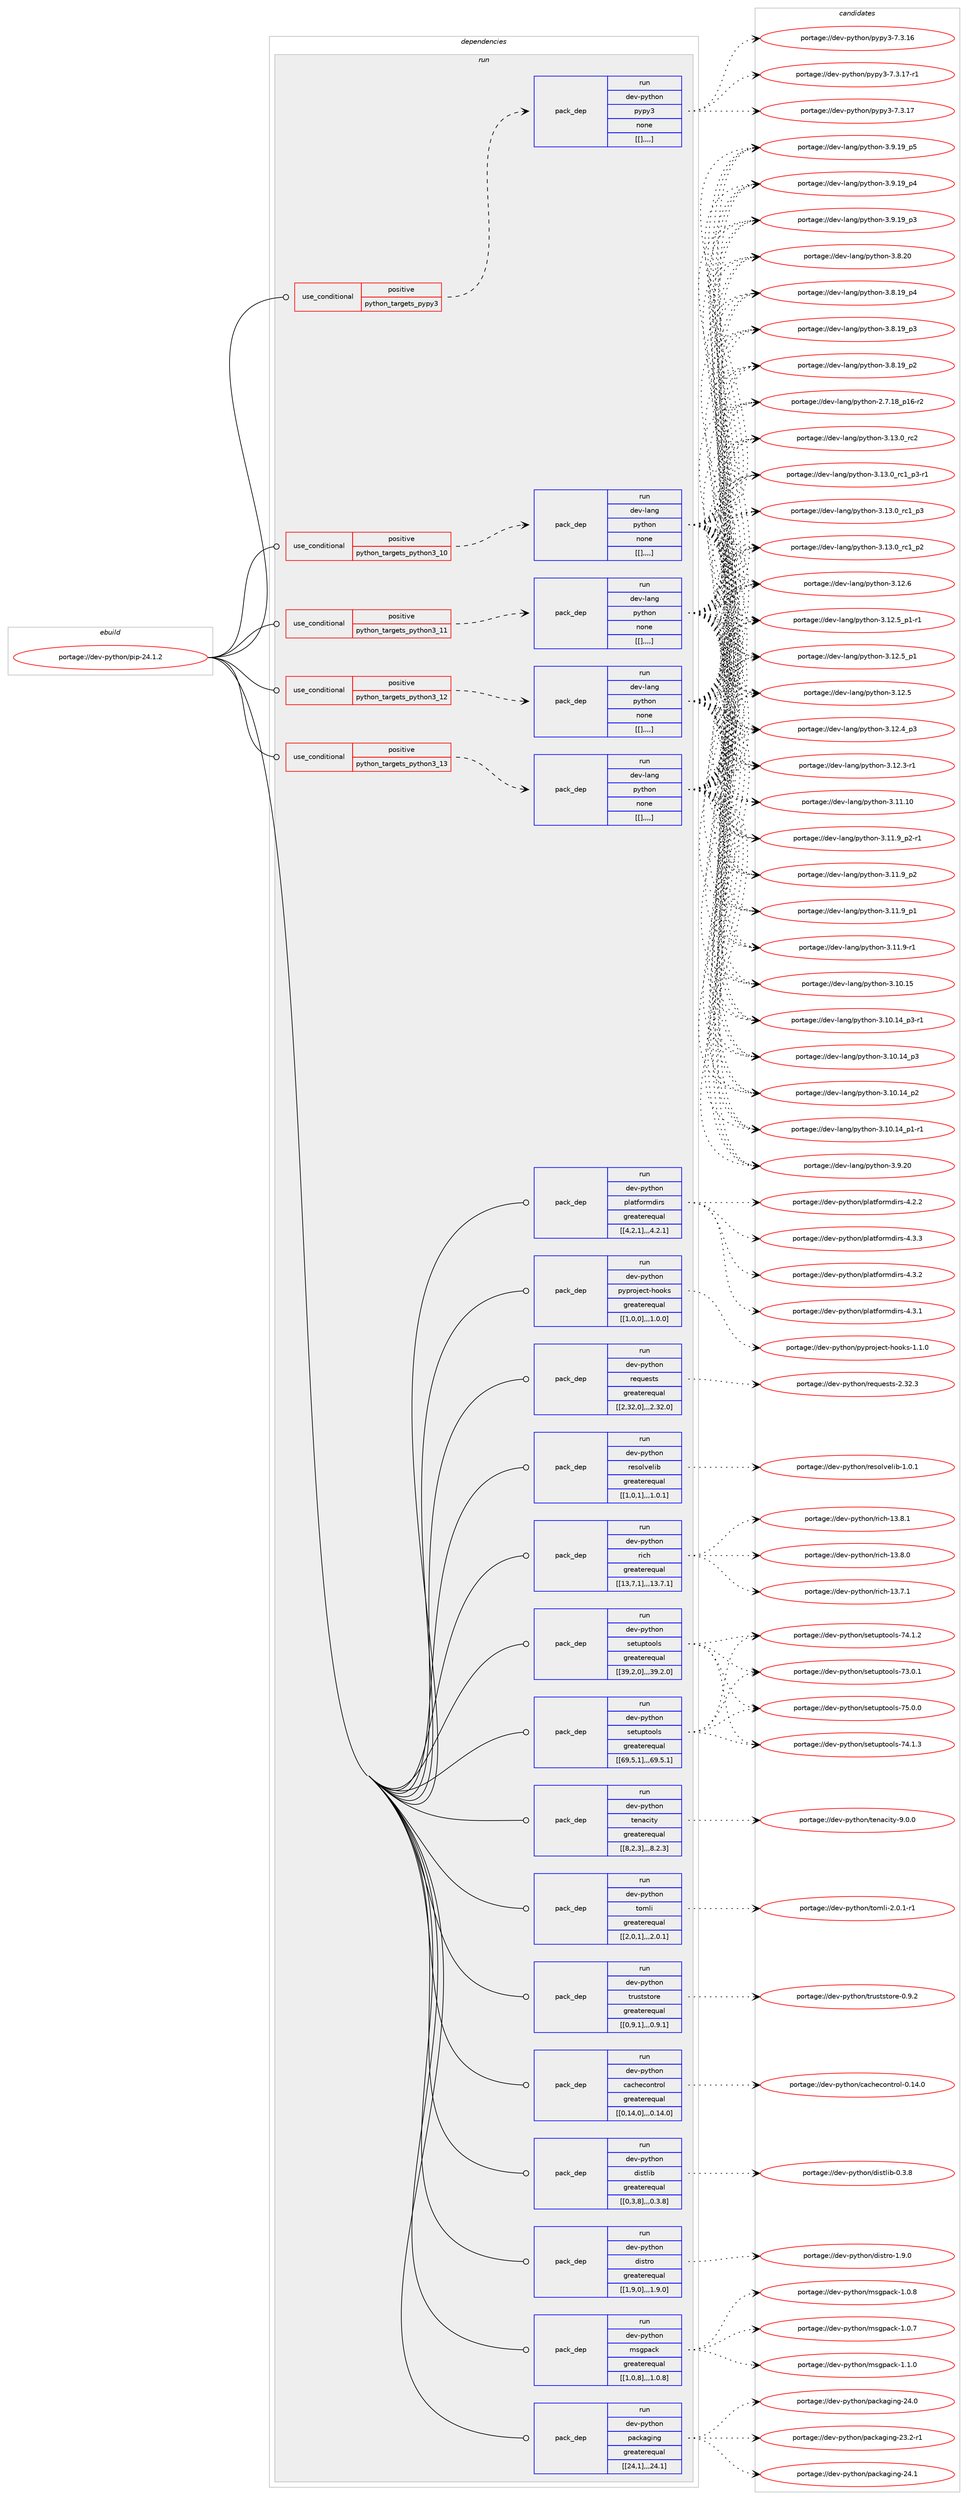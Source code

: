 digraph prolog {

# *************
# Graph options
# *************

newrank=true;
concentrate=true;
compound=true;
graph [rankdir=LR,fontname=Helvetica,fontsize=10,ranksep=1.5];#, ranksep=2.5, nodesep=0.2];
edge  [arrowhead=vee];
node  [fontname=Helvetica,fontsize=10];

# **********
# The ebuild
# **********

subgraph cluster_leftcol {
color=gray;
label=<<i>ebuild</i>>;
id [label="portage://dev-python/pip-24.1.2", color=red, width=4, href="../dev-python/pip-24.1.2.svg"];
}

# ****************
# The dependencies
# ****************

subgraph cluster_midcol {
color=gray;
label=<<i>dependencies</i>>;
subgraph cluster_compile {
fillcolor="#eeeeee";
style=filled;
label=<<i>compile</i>>;
}
subgraph cluster_compileandrun {
fillcolor="#eeeeee";
style=filled;
label=<<i>compile and run</i>>;
}
subgraph cluster_run {
fillcolor="#eeeeee";
style=filled;
label=<<i>run</i>>;
subgraph cond36702 {
dependency155566 [label=<<TABLE BORDER="0" CELLBORDER="1" CELLSPACING="0" CELLPADDING="4"><TR><TD ROWSPAN="3" CELLPADDING="10">use_conditional</TD></TR><TR><TD>positive</TD></TR><TR><TD>python_targets_pypy3</TD></TR></TABLE>>, shape=none, color=red];
subgraph pack117644 {
dependency155567 [label=<<TABLE BORDER="0" CELLBORDER="1" CELLSPACING="0" CELLPADDING="4" WIDTH="220"><TR><TD ROWSPAN="6" CELLPADDING="30">pack_dep</TD></TR><TR><TD WIDTH="110">run</TD></TR><TR><TD>dev-python</TD></TR><TR><TD>pypy3</TD></TR><TR><TD>none</TD></TR><TR><TD>[[],,,,]</TD></TR></TABLE>>, shape=none, color=blue];
}
dependency155566:e -> dependency155567:w [weight=20,style="dashed",arrowhead="vee"];
}
id:e -> dependency155566:w [weight=20,style="solid",arrowhead="odot"];
subgraph cond36703 {
dependency155568 [label=<<TABLE BORDER="0" CELLBORDER="1" CELLSPACING="0" CELLPADDING="4"><TR><TD ROWSPAN="3" CELLPADDING="10">use_conditional</TD></TR><TR><TD>positive</TD></TR><TR><TD>python_targets_python3_10</TD></TR></TABLE>>, shape=none, color=red];
subgraph pack117645 {
dependency155569 [label=<<TABLE BORDER="0" CELLBORDER="1" CELLSPACING="0" CELLPADDING="4" WIDTH="220"><TR><TD ROWSPAN="6" CELLPADDING="30">pack_dep</TD></TR><TR><TD WIDTH="110">run</TD></TR><TR><TD>dev-lang</TD></TR><TR><TD>python</TD></TR><TR><TD>none</TD></TR><TR><TD>[[],,,,]</TD></TR></TABLE>>, shape=none, color=blue];
}
dependency155568:e -> dependency155569:w [weight=20,style="dashed",arrowhead="vee"];
}
id:e -> dependency155568:w [weight=20,style="solid",arrowhead="odot"];
subgraph cond36704 {
dependency155570 [label=<<TABLE BORDER="0" CELLBORDER="1" CELLSPACING="0" CELLPADDING="4"><TR><TD ROWSPAN="3" CELLPADDING="10">use_conditional</TD></TR><TR><TD>positive</TD></TR><TR><TD>python_targets_python3_11</TD></TR></TABLE>>, shape=none, color=red];
subgraph pack117646 {
dependency155571 [label=<<TABLE BORDER="0" CELLBORDER="1" CELLSPACING="0" CELLPADDING="4" WIDTH="220"><TR><TD ROWSPAN="6" CELLPADDING="30">pack_dep</TD></TR><TR><TD WIDTH="110">run</TD></TR><TR><TD>dev-lang</TD></TR><TR><TD>python</TD></TR><TR><TD>none</TD></TR><TR><TD>[[],,,,]</TD></TR></TABLE>>, shape=none, color=blue];
}
dependency155570:e -> dependency155571:w [weight=20,style="dashed",arrowhead="vee"];
}
id:e -> dependency155570:w [weight=20,style="solid",arrowhead="odot"];
subgraph cond36705 {
dependency155572 [label=<<TABLE BORDER="0" CELLBORDER="1" CELLSPACING="0" CELLPADDING="4"><TR><TD ROWSPAN="3" CELLPADDING="10">use_conditional</TD></TR><TR><TD>positive</TD></TR><TR><TD>python_targets_python3_12</TD></TR></TABLE>>, shape=none, color=red];
subgraph pack117647 {
dependency155573 [label=<<TABLE BORDER="0" CELLBORDER="1" CELLSPACING="0" CELLPADDING="4" WIDTH="220"><TR><TD ROWSPAN="6" CELLPADDING="30">pack_dep</TD></TR><TR><TD WIDTH="110">run</TD></TR><TR><TD>dev-lang</TD></TR><TR><TD>python</TD></TR><TR><TD>none</TD></TR><TR><TD>[[],,,,]</TD></TR></TABLE>>, shape=none, color=blue];
}
dependency155572:e -> dependency155573:w [weight=20,style="dashed",arrowhead="vee"];
}
id:e -> dependency155572:w [weight=20,style="solid",arrowhead="odot"];
subgraph cond36706 {
dependency155574 [label=<<TABLE BORDER="0" CELLBORDER="1" CELLSPACING="0" CELLPADDING="4"><TR><TD ROWSPAN="3" CELLPADDING="10">use_conditional</TD></TR><TR><TD>positive</TD></TR><TR><TD>python_targets_python3_13</TD></TR></TABLE>>, shape=none, color=red];
subgraph pack117648 {
dependency155575 [label=<<TABLE BORDER="0" CELLBORDER="1" CELLSPACING="0" CELLPADDING="4" WIDTH="220"><TR><TD ROWSPAN="6" CELLPADDING="30">pack_dep</TD></TR><TR><TD WIDTH="110">run</TD></TR><TR><TD>dev-lang</TD></TR><TR><TD>python</TD></TR><TR><TD>none</TD></TR><TR><TD>[[],,,,]</TD></TR></TABLE>>, shape=none, color=blue];
}
dependency155574:e -> dependency155575:w [weight=20,style="dashed",arrowhead="vee"];
}
id:e -> dependency155574:w [weight=20,style="solid",arrowhead="odot"];
subgraph pack117649 {
dependency155576 [label=<<TABLE BORDER="0" CELLBORDER="1" CELLSPACING="0" CELLPADDING="4" WIDTH="220"><TR><TD ROWSPAN="6" CELLPADDING="30">pack_dep</TD></TR><TR><TD WIDTH="110">run</TD></TR><TR><TD>dev-python</TD></TR><TR><TD>cachecontrol</TD></TR><TR><TD>greaterequal</TD></TR><TR><TD>[[0,14,0],,,0.14.0]</TD></TR></TABLE>>, shape=none, color=blue];
}
id:e -> dependency155576:w [weight=20,style="solid",arrowhead="odot"];
subgraph pack117650 {
dependency155577 [label=<<TABLE BORDER="0" CELLBORDER="1" CELLSPACING="0" CELLPADDING="4" WIDTH="220"><TR><TD ROWSPAN="6" CELLPADDING="30">pack_dep</TD></TR><TR><TD WIDTH="110">run</TD></TR><TR><TD>dev-python</TD></TR><TR><TD>distlib</TD></TR><TR><TD>greaterequal</TD></TR><TR><TD>[[0,3,8],,,0.3.8]</TD></TR></TABLE>>, shape=none, color=blue];
}
id:e -> dependency155577:w [weight=20,style="solid",arrowhead="odot"];
subgraph pack117651 {
dependency155578 [label=<<TABLE BORDER="0" CELLBORDER="1" CELLSPACING="0" CELLPADDING="4" WIDTH="220"><TR><TD ROWSPAN="6" CELLPADDING="30">pack_dep</TD></TR><TR><TD WIDTH="110">run</TD></TR><TR><TD>dev-python</TD></TR><TR><TD>distro</TD></TR><TR><TD>greaterequal</TD></TR><TR><TD>[[1,9,0],,,1.9.0]</TD></TR></TABLE>>, shape=none, color=blue];
}
id:e -> dependency155578:w [weight=20,style="solid",arrowhead="odot"];
subgraph pack117652 {
dependency155579 [label=<<TABLE BORDER="0" CELLBORDER="1" CELLSPACING="0" CELLPADDING="4" WIDTH="220"><TR><TD ROWSPAN="6" CELLPADDING="30">pack_dep</TD></TR><TR><TD WIDTH="110">run</TD></TR><TR><TD>dev-python</TD></TR><TR><TD>msgpack</TD></TR><TR><TD>greaterequal</TD></TR><TR><TD>[[1,0,8],,,1.0.8]</TD></TR></TABLE>>, shape=none, color=blue];
}
id:e -> dependency155579:w [weight=20,style="solid",arrowhead="odot"];
subgraph pack117653 {
dependency155580 [label=<<TABLE BORDER="0" CELLBORDER="1" CELLSPACING="0" CELLPADDING="4" WIDTH="220"><TR><TD ROWSPAN="6" CELLPADDING="30">pack_dep</TD></TR><TR><TD WIDTH="110">run</TD></TR><TR><TD>dev-python</TD></TR><TR><TD>packaging</TD></TR><TR><TD>greaterequal</TD></TR><TR><TD>[[24,1],,,24.1]</TD></TR></TABLE>>, shape=none, color=blue];
}
id:e -> dependency155580:w [weight=20,style="solid",arrowhead="odot"];
subgraph pack117654 {
dependency155581 [label=<<TABLE BORDER="0" CELLBORDER="1" CELLSPACING="0" CELLPADDING="4" WIDTH="220"><TR><TD ROWSPAN="6" CELLPADDING="30">pack_dep</TD></TR><TR><TD WIDTH="110">run</TD></TR><TR><TD>dev-python</TD></TR><TR><TD>platformdirs</TD></TR><TR><TD>greaterequal</TD></TR><TR><TD>[[4,2,1],,,4.2.1]</TD></TR></TABLE>>, shape=none, color=blue];
}
id:e -> dependency155581:w [weight=20,style="solid",arrowhead="odot"];
subgraph pack117655 {
dependency155582 [label=<<TABLE BORDER="0" CELLBORDER="1" CELLSPACING="0" CELLPADDING="4" WIDTH="220"><TR><TD ROWSPAN="6" CELLPADDING="30">pack_dep</TD></TR><TR><TD WIDTH="110">run</TD></TR><TR><TD>dev-python</TD></TR><TR><TD>pyproject-hooks</TD></TR><TR><TD>greaterequal</TD></TR><TR><TD>[[1,0,0],,,1.0.0]</TD></TR></TABLE>>, shape=none, color=blue];
}
id:e -> dependency155582:w [weight=20,style="solid",arrowhead="odot"];
subgraph pack117656 {
dependency155583 [label=<<TABLE BORDER="0" CELLBORDER="1" CELLSPACING="0" CELLPADDING="4" WIDTH="220"><TR><TD ROWSPAN="6" CELLPADDING="30">pack_dep</TD></TR><TR><TD WIDTH="110">run</TD></TR><TR><TD>dev-python</TD></TR><TR><TD>requests</TD></TR><TR><TD>greaterequal</TD></TR><TR><TD>[[2,32,0],,,2.32.0]</TD></TR></TABLE>>, shape=none, color=blue];
}
id:e -> dependency155583:w [weight=20,style="solid",arrowhead="odot"];
subgraph pack117657 {
dependency155584 [label=<<TABLE BORDER="0" CELLBORDER="1" CELLSPACING="0" CELLPADDING="4" WIDTH="220"><TR><TD ROWSPAN="6" CELLPADDING="30">pack_dep</TD></TR><TR><TD WIDTH="110">run</TD></TR><TR><TD>dev-python</TD></TR><TR><TD>resolvelib</TD></TR><TR><TD>greaterequal</TD></TR><TR><TD>[[1,0,1],,,1.0.1]</TD></TR></TABLE>>, shape=none, color=blue];
}
id:e -> dependency155584:w [weight=20,style="solid",arrowhead="odot"];
subgraph pack117658 {
dependency155585 [label=<<TABLE BORDER="0" CELLBORDER="1" CELLSPACING="0" CELLPADDING="4" WIDTH="220"><TR><TD ROWSPAN="6" CELLPADDING="30">pack_dep</TD></TR><TR><TD WIDTH="110">run</TD></TR><TR><TD>dev-python</TD></TR><TR><TD>rich</TD></TR><TR><TD>greaterequal</TD></TR><TR><TD>[[13,7,1],,,13.7.1]</TD></TR></TABLE>>, shape=none, color=blue];
}
id:e -> dependency155585:w [weight=20,style="solid",arrowhead="odot"];
subgraph pack117659 {
dependency155586 [label=<<TABLE BORDER="0" CELLBORDER="1" CELLSPACING="0" CELLPADDING="4" WIDTH="220"><TR><TD ROWSPAN="6" CELLPADDING="30">pack_dep</TD></TR><TR><TD WIDTH="110">run</TD></TR><TR><TD>dev-python</TD></TR><TR><TD>setuptools</TD></TR><TR><TD>greaterequal</TD></TR><TR><TD>[[39,2,0],,,39.2.0]</TD></TR></TABLE>>, shape=none, color=blue];
}
id:e -> dependency155586:w [weight=20,style="solid",arrowhead="odot"];
subgraph pack117660 {
dependency155587 [label=<<TABLE BORDER="0" CELLBORDER="1" CELLSPACING="0" CELLPADDING="4" WIDTH="220"><TR><TD ROWSPAN="6" CELLPADDING="30">pack_dep</TD></TR><TR><TD WIDTH="110">run</TD></TR><TR><TD>dev-python</TD></TR><TR><TD>setuptools</TD></TR><TR><TD>greaterequal</TD></TR><TR><TD>[[69,5,1],,,69.5.1]</TD></TR></TABLE>>, shape=none, color=blue];
}
id:e -> dependency155587:w [weight=20,style="solid",arrowhead="odot"];
subgraph pack117661 {
dependency155588 [label=<<TABLE BORDER="0" CELLBORDER="1" CELLSPACING="0" CELLPADDING="4" WIDTH="220"><TR><TD ROWSPAN="6" CELLPADDING="30">pack_dep</TD></TR><TR><TD WIDTH="110">run</TD></TR><TR><TD>dev-python</TD></TR><TR><TD>tenacity</TD></TR><TR><TD>greaterequal</TD></TR><TR><TD>[[8,2,3],,,8.2.3]</TD></TR></TABLE>>, shape=none, color=blue];
}
id:e -> dependency155588:w [weight=20,style="solid",arrowhead="odot"];
subgraph pack117662 {
dependency155589 [label=<<TABLE BORDER="0" CELLBORDER="1" CELLSPACING="0" CELLPADDING="4" WIDTH="220"><TR><TD ROWSPAN="6" CELLPADDING="30">pack_dep</TD></TR><TR><TD WIDTH="110">run</TD></TR><TR><TD>dev-python</TD></TR><TR><TD>tomli</TD></TR><TR><TD>greaterequal</TD></TR><TR><TD>[[2,0,1],,,2.0.1]</TD></TR></TABLE>>, shape=none, color=blue];
}
id:e -> dependency155589:w [weight=20,style="solid",arrowhead="odot"];
subgraph pack117663 {
dependency155590 [label=<<TABLE BORDER="0" CELLBORDER="1" CELLSPACING="0" CELLPADDING="4" WIDTH="220"><TR><TD ROWSPAN="6" CELLPADDING="30">pack_dep</TD></TR><TR><TD WIDTH="110">run</TD></TR><TR><TD>dev-python</TD></TR><TR><TD>truststore</TD></TR><TR><TD>greaterequal</TD></TR><TR><TD>[[0,9,1],,,0.9.1]</TD></TR></TABLE>>, shape=none, color=blue];
}
id:e -> dependency155590:w [weight=20,style="solid",arrowhead="odot"];
}
}

# **************
# The candidates
# **************

subgraph cluster_choices {
rank=same;
color=gray;
label=<<i>candidates</i>>;

subgraph choice117644 {
color=black;
nodesep=1;
choice100101118451121211161041111104711212111212151455546514649554511449 [label="portage://dev-python/pypy3-7.3.17-r1", color=red, width=4,href="../dev-python/pypy3-7.3.17-r1.svg"];
choice10010111845112121116104111110471121211121215145554651464955 [label="portage://dev-python/pypy3-7.3.17", color=red, width=4,href="../dev-python/pypy3-7.3.17.svg"];
choice10010111845112121116104111110471121211121215145554651464954 [label="portage://dev-python/pypy3-7.3.16", color=red, width=4,href="../dev-python/pypy3-7.3.16.svg"];
dependency155567:e -> choice100101118451121211161041111104711212111212151455546514649554511449:w [style=dotted,weight="100"];
dependency155567:e -> choice10010111845112121116104111110471121211121215145554651464955:w [style=dotted,weight="100"];
dependency155567:e -> choice10010111845112121116104111110471121211121215145554651464954:w [style=dotted,weight="100"];
}
subgraph choice117645 {
color=black;
nodesep=1;
choice10010111845108971101034711212111610411111045514649514648951149950 [label="portage://dev-lang/python-3.13.0_rc2", color=red, width=4,href="../dev-lang/python-3.13.0_rc2.svg"];
choice1001011184510897110103471121211161041111104551464951464895114994995112514511449 [label="portage://dev-lang/python-3.13.0_rc1_p3-r1", color=red, width=4,href="../dev-lang/python-3.13.0_rc1_p3-r1.svg"];
choice100101118451089711010347112121116104111110455146495146489511499499511251 [label="portage://dev-lang/python-3.13.0_rc1_p3", color=red, width=4,href="../dev-lang/python-3.13.0_rc1_p3.svg"];
choice100101118451089711010347112121116104111110455146495146489511499499511250 [label="portage://dev-lang/python-3.13.0_rc1_p2", color=red, width=4,href="../dev-lang/python-3.13.0_rc1_p2.svg"];
choice10010111845108971101034711212111610411111045514649504654 [label="portage://dev-lang/python-3.12.6", color=red, width=4,href="../dev-lang/python-3.12.6.svg"];
choice1001011184510897110103471121211161041111104551464950465395112494511449 [label="portage://dev-lang/python-3.12.5_p1-r1", color=red, width=4,href="../dev-lang/python-3.12.5_p1-r1.svg"];
choice100101118451089711010347112121116104111110455146495046539511249 [label="portage://dev-lang/python-3.12.5_p1", color=red, width=4,href="../dev-lang/python-3.12.5_p1.svg"];
choice10010111845108971101034711212111610411111045514649504653 [label="portage://dev-lang/python-3.12.5", color=red, width=4,href="../dev-lang/python-3.12.5.svg"];
choice100101118451089711010347112121116104111110455146495046529511251 [label="portage://dev-lang/python-3.12.4_p3", color=red, width=4,href="../dev-lang/python-3.12.4_p3.svg"];
choice100101118451089711010347112121116104111110455146495046514511449 [label="portage://dev-lang/python-3.12.3-r1", color=red, width=4,href="../dev-lang/python-3.12.3-r1.svg"];
choice1001011184510897110103471121211161041111104551464949464948 [label="portage://dev-lang/python-3.11.10", color=red, width=4,href="../dev-lang/python-3.11.10.svg"];
choice1001011184510897110103471121211161041111104551464949465795112504511449 [label="portage://dev-lang/python-3.11.9_p2-r1", color=red, width=4,href="../dev-lang/python-3.11.9_p2-r1.svg"];
choice100101118451089711010347112121116104111110455146494946579511250 [label="portage://dev-lang/python-3.11.9_p2", color=red, width=4,href="../dev-lang/python-3.11.9_p2.svg"];
choice100101118451089711010347112121116104111110455146494946579511249 [label="portage://dev-lang/python-3.11.9_p1", color=red, width=4,href="../dev-lang/python-3.11.9_p1.svg"];
choice100101118451089711010347112121116104111110455146494946574511449 [label="portage://dev-lang/python-3.11.9-r1", color=red, width=4,href="../dev-lang/python-3.11.9-r1.svg"];
choice1001011184510897110103471121211161041111104551464948464953 [label="portage://dev-lang/python-3.10.15", color=red, width=4,href="../dev-lang/python-3.10.15.svg"];
choice100101118451089711010347112121116104111110455146494846495295112514511449 [label="portage://dev-lang/python-3.10.14_p3-r1", color=red, width=4,href="../dev-lang/python-3.10.14_p3-r1.svg"];
choice10010111845108971101034711212111610411111045514649484649529511251 [label="portage://dev-lang/python-3.10.14_p3", color=red, width=4,href="../dev-lang/python-3.10.14_p3.svg"];
choice10010111845108971101034711212111610411111045514649484649529511250 [label="portage://dev-lang/python-3.10.14_p2", color=red, width=4,href="../dev-lang/python-3.10.14_p2.svg"];
choice100101118451089711010347112121116104111110455146494846495295112494511449 [label="portage://dev-lang/python-3.10.14_p1-r1", color=red, width=4,href="../dev-lang/python-3.10.14_p1-r1.svg"];
choice10010111845108971101034711212111610411111045514657465048 [label="portage://dev-lang/python-3.9.20", color=red, width=4,href="../dev-lang/python-3.9.20.svg"];
choice100101118451089711010347112121116104111110455146574649579511253 [label="portage://dev-lang/python-3.9.19_p5", color=red, width=4,href="../dev-lang/python-3.9.19_p5.svg"];
choice100101118451089711010347112121116104111110455146574649579511252 [label="portage://dev-lang/python-3.9.19_p4", color=red, width=4,href="../dev-lang/python-3.9.19_p4.svg"];
choice100101118451089711010347112121116104111110455146574649579511251 [label="portage://dev-lang/python-3.9.19_p3", color=red, width=4,href="../dev-lang/python-3.9.19_p3.svg"];
choice10010111845108971101034711212111610411111045514656465048 [label="portage://dev-lang/python-3.8.20", color=red, width=4,href="../dev-lang/python-3.8.20.svg"];
choice100101118451089711010347112121116104111110455146564649579511252 [label="portage://dev-lang/python-3.8.19_p4", color=red, width=4,href="../dev-lang/python-3.8.19_p4.svg"];
choice100101118451089711010347112121116104111110455146564649579511251 [label="portage://dev-lang/python-3.8.19_p3", color=red, width=4,href="../dev-lang/python-3.8.19_p3.svg"];
choice100101118451089711010347112121116104111110455146564649579511250 [label="portage://dev-lang/python-3.8.19_p2", color=red, width=4,href="../dev-lang/python-3.8.19_p2.svg"];
choice100101118451089711010347112121116104111110455046554649569511249544511450 [label="portage://dev-lang/python-2.7.18_p16-r2", color=red, width=4,href="../dev-lang/python-2.7.18_p16-r2.svg"];
dependency155569:e -> choice10010111845108971101034711212111610411111045514649514648951149950:w [style=dotted,weight="100"];
dependency155569:e -> choice1001011184510897110103471121211161041111104551464951464895114994995112514511449:w [style=dotted,weight="100"];
dependency155569:e -> choice100101118451089711010347112121116104111110455146495146489511499499511251:w [style=dotted,weight="100"];
dependency155569:e -> choice100101118451089711010347112121116104111110455146495146489511499499511250:w [style=dotted,weight="100"];
dependency155569:e -> choice10010111845108971101034711212111610411111045514649504654:w [style=dotted,weight="100"];
dependency155569:e -> choice1001011184510897110103471121211161041111104551464950465395112494511449:w [style=dotted,weight="100"];
dependency155569:e -> choice100101118451089711010347112121116104111110455146495046539511249:w [style=dotted,weight="100"];
dependency155569:e -> choice10010111845108971101034711212111610411111045514649504653:w [style=dotted,weight="100"];
dependency155569:e -> choice100101118451089711010347112121116104111110455146495046529511251:w [style=dotted,weight="100"];
dependency155569:e -> choice100101118451089711010347112121116104111110455146495046514511449:w [style=dotted,weight="100"];
dependency155569:e -> choice1001011184510897110103471121211161041111104551464949464948:w [style=dotted,weight="100"];
dependency155569:e -> choice1001011184510897110103471121211161041111104551464949465795112504511449:w [style=dotted,weight="100"];
dependency155569:e -> choice100101118451089711010347112121116104111110455146494946579511250:w [style=dotted,weight="100"];
dependency155569:e -> choice100101118451089711010347112121116104111110455146494946579511249:w [style=dotted,weight="100"];
dependency155569:e -> choice100101118451089711010347112121116104111110455146494946574511449:w [style=dotted,weight="100"];
dependency155569:e -> choice1001011184510897110103471121211161041111104551464948464953:w [style=dotted,weight="100"];
dependency155569:e -> choice100101118451089711010347112121116104111110455146494846495295112514511449:w [style=dotted,weight="100"];
dependency155569:e -> choice10010111845108971101034711212111610411111045514649484649529511251:w [style=dotted,weight="100"];
dependency155569:e -> choice10010111845108971101034711212111610411111045514649484649529511250:w [style=dotted,weight="100"];
dependency155569:e -> choice100101118451089711010347112121116104111110455146494846495295112494511449:w [style=dotted,weight="100"];
dependency155569:e -> choice10010111845108971101034711212111610411111045514657465048:w [style=dotted,weight="100"];
dependency155569:e -> choice100101118451089711010347112121116104111110455146574649579511253:w [style=dotted,weight="100"];
dependency155569:e -> choice100101118451089711010347112121116104111110455146574649579511252:w [style=dotted,weight="100"];
dependency155569:e -> choice100101118451089711010347112121116104111110455146574649579511251:w [style=dotted,weight="100"];
dependency155569:e -> choice10010111845108971101034711212111610411111045514656465048:w [style=dotted,weight="100"];
dependency155569:e -> choice100101118451089711010347112121116104111110455146564649579511252:w [style=dotted,weight="100"];
dependency155569:e -> choice100101118451089711010347112121116104111110455146564649579511251:w [style=dotted,weight="100"];
dependency155569:e -> choice100101118451089711010347112121116104111110455146564649579511250:w [style=dotted,weight="100"];
dependency155569:e -> choice100101118451089711010347112121116104111110455046554649569511249544511450:w [style=dotted,weight="100"];
}
subgraph choice117646 {
color=black;
nodesep=1;
choice10010111845108971101034711212111610411111045514649514648951149950 [label="portage://dev-lang/python-3.13.0_rc2", color=red, width=4,href="../dev-lang/python-3.13.0_rc2.svg"];
choice1001011184510897110103471121211161041111104551464951464895114994995112514511449 [label="portage://dev-lang/python-3.13.0_rc1_p3-r1", color=red, width=4,href="../dev-lang/python-3.13.0_rc1_p3-r1.svg"];
choice100101118451089711010347112121116104111110455146495146489511499499511251 [label="portage://dev-lang/python-3.13.0_rc1_p3", color=red, width=4,href="../dev-lang/python-3.13.0_rc1_p3.svg"];
choice100101118451089711010347112121116104111110455146495146489511499499511250 [label="portage://dev-lang/python-3.13.0_rc1_p2", color=red, width=4,href="../dev-lang/python-3.13.0_rc1_p2.svg"];
choice10010111845108971101034711212111610411111045514649504654 [label="portage://dev-lang/python-3.12.6", color=red, width=4,href="../dev-lang/python-3.12.6.svg"];
choice1001011184510897110103471121211161041111104551464950465395112494511449 [label="portage://dev-lang/python-3.12.5_p1-r1", color=red, width=4,href="../dev-lang/python-3.12.5_p1-r1.svg"];
choice100101118451089711010347112121116104111110455146495046539511249 [label="portage://dev-lang/python-3.12.5_p1", color=red, width=4,href="../dev-lang/python-3.12.5_p1.svg"];
choice10010111845108971101034711212111610411111045514649504653 [label="portage://dev-lang/python-3.12.5", color=red, width=4,href="../dev-lang/python-3.12.5.svg"];
choice100101118451089711010347112121116104111110455146495046529511251 [label="portage://dev-lang/python-3.12.4_p3", color=red, width=4,href="../dev-lang/python-3.12.4_p3.svg"];
choice100101118451089711010347112121116104111110455146495046514511449 [label="portage://dev-lang/python-3.12.3-r1", color=red, width=4,href="../dev-lang/python-3.12.3-r1.svg"];
choice1001011184510897110103471121211161041111104551464949464948 [label="portage://dev-lang/python-3.11.10", color=red, width=4,href="../dev-lang/python-3.11.10.svg"];
choice1001011184510897110103471121211161041111104551464949465795112504511449 [label="portage://dev-lang/python-3.11.9_p2-r1", color=red, width=4,href="../dev-lang/python-3.11.9_p2-r1.svg"];
choice100101118451089711010347112121116104111110455146494946579511250 [label="portage://dev-lang/python-3.11.9_p2", color=red, width=4,href="../dev-lang/python-3.11.9_p2.svg"];
choice100101118451089711010347112121116104111110455146494946579511249 [label="portage://dev-lang/python-3.11.9_p1", color=red, width=4,href="../dev-lang/python-3.11.9_p1.svg"];
choice100101118451089711010347112121116104111110455146494946574511449 [label="portage://dev-lang/python-3.11.9-r1", color=red, width=4,href="../dev-lang/python-3.11.9-r1.svg"];
choice1001011184510897110103471121211161041111104551464948464953 [label="portage://dev-lang/python-3.10.15", color=red, width=4,href="../dev-lang/python-3.10.15.svg"];
choice100101118451089711010347112121116104111110455146494846495295112514511449 [label="portage://dev-lang/python-3.10.14_p3-r1", color=red, width=4,href="../dev-lang/python-3.10.14_p3-r1.svg"];
choice10010111845108971101034711212111610411111045514649484649529511251 [label="portage://dev-lang/python-3.10.14_p3", color=red, width=4,href="../dev-lang/python-3.10.14_p3.svg"];
choice10010111845108971101034711212111610411111045514649484649529511250 [label="portage://dev-lang/python-3.10.14_p2", color=red, width=4,href="../dev-lang/python-3.10.14_p2.svg"];
choice100101118451089711010347112121116104111110455146494846495295112494511449 [label="portage://dev-lang/python-3.10.14_p1-r1", color=red, width=4,href="../dev-lang/python-3.10.14_p1-r1.svg"];
choice10010111845108971101034711212111610411111045514657465048 [label="portage://dev-lang/python-3.9.20", color=red, width=4,href="../dev-lang/python-3.9.20.svg"];
choice100101118451089711010347112121116104111110455146574649579511253 [label="portage://dev-lang/python-3.9.19_p5", color=red, width=4,href="../dev-lang/python-3.9.19_p5.svg"];
choice100101118451089711010347112121116104111110455146574649579511252 [label="portage://dev-lang/python-3.9.19_p4", color=red, width=4,href="../dev-lang/python-3.9.19_p4.svg"];
choice100101118451089711010347112121116104111110455146574649579511251 [label="portage://dev-lang/python-3.9.19_p3", color=red, width=4,href="../dev-lang/python-3.9.19_p3.svg"];
choice10010111845108971101034711212111610411111045514656465048 [label="portage://dev-lang/python-3.8.20", color=red, width=4,href="../dev-lang/python-3.8.20.svg"];
choice100101118451089711010347112121116104111110455146564649579511252 [label="portage://dev-lang/python-3.8.19_p4", color=red, width=4,href="../dev-lang/python-3.8.19_p4.svg"];
choice100101118451089711010347112121116104111110455146564649579511251 [label="portage://dev-lang/python-3.8.19_p3", color=red, width=4,href="../dev-lang/python-3.8.19_p3.svg"];
choice100101118451089711010347112121116104111110455146564649579511250 [label="portage://dev-lang/python-3.8.19_p2", color=red, width=4,href="../dev-lang/python-3.8.19_p2.svg"];
choice100101118451089711010347112121116104111110455046554649569511249544511450 [label="portage://dev-lang/python-2.7.18_p16-r2", color=red, width=4,href="../dev-lang/python-2.7.18_p16-r2.svg"];
dependency155571:e -> choice10010111845108971101034711212111610411111045514649514648951149950:w [style=dotted,weight="100"];
dependency155571:e -> choice1001011184510897110103471121211161041111104551464951464895114994995112514511449:w [style=dotted,weight="100"];
dependency155571:e -> choice100101118451089711010347112121116104111110455146495146489511499499511251:w [style=dotted,weight="100"];
dependency155571:e -> choice100101118451089711010347112121116104111110455146495146489511499499511250:w [style=dotted,weight="100"];
dependency155571:e -> choice10010111845108971101034711212111610411111045514649504654:w [style=dotted,weight="100"];
dependency155571:e -> choice1001011184510897110103471121211161041111104551464950465395112494511449:w [style=dotted,weight="100"];
dependency155571:e -> choice100101118451089711010347112121116104111110455146495046539511249:w [style=dotted,weight="100"];
dependency155571:e -> choice10010111845108971101034711212111610411111045514649504653:w [style=dotted,weight="100"];
dependency155571:e -> choice100101118451089711010347112121116104111110455146495046529511251:w [style=dotted,weight="100"];
dependency155571:e -> choice100101118451089711010347112121116104111110455146495046514511449:w [style=dotted,weight="100"];
dependency155571:e -> choice1001011184510897110103471121211161041111104551464949464948:w [style=dotted,weight="100"];
dependency155571:e -> choice1001011184510897110103471121211161041111104551464949465795112504511449:w [style=dotted,weight="100"];
dependency155571:e -> choice100101118451089711010347112121116104111110455146494946579511250:w [style=dotted,weight="100"];
dependency155571:e -> choice100101118451089711010347112121116104111110455146494946579511249:w [style=dotted,weight="100"];
dependency155571:e -> choice100101118451089711010347112121116104111110455146494946574511449:w [style=dotted,weight="100"];
dependency155571:e -> choice1001011184510897110103471121211161041111104551464948464953:w [style=dotted,weight="100"];
dependency155571:e -> choice100101118451089711010347112121116104111110455146494846495295112514511449:w [style=dotted,weight="100"];
dependency155571:e -> choice10010111845108971101034711212111610411111045514649484649529511251:w [style=dotted,weight="100"];
dependency155571:e -> choice10010111845108971101034711212111610411111045514649484649529511250:w [style=dotted,weight="100"];
dependency155571:e -> choice100101118451089711010347112121116104111110455146494846495295112494511449:w [style=dotted,weight="100"];
dependency155571:e -> choice10010111845108971101034711212111610411111045514657465048:w [style=dotted,weight="100"];
dependency155571:e -> choice100101118451089711010347112121116104111110455146574649579511253:w [style=dotted,weight="100"];
dependency155571:e -> choice100101118451089711010347112121116104111110455146574649579511252:w [style=dotted,weight="100"];
dependency155571:e -> choice100101118451089711010347112121116104111110455146574649579511251:w [style=dotted,weight="100"];
dependency155571:e -> choice10010111845108971101034711212111610411111045514656465048:w [style=dotted,weight="100"];
dependency155571:e -> choice100101118451089711010347112121116104111110455146564649579511252:w [style=dotted,weight="100"];
dependency155571:e -> choice100101118451089711010347112121116104111110455146564649579511251:w [style=dotted,weight="100"];
dependency155571:e -> choice100101118451089711010347112121116104111110455146564649579511250:w [style=dotted,weight="100"];
dependency155571:e -> choice100101118451089711010347112121116104111110455046554649569511249544511450:w [style=dotted,weight="100"];
}
subgraph choice117647 {
color=black;
nodesep=1;
choice10010111845108971101034711212111610411111045514649514648951149950 [label="portage://dev-lang/python-3.13.0_rc2", color=red, width=4,href="../dev-lang/python-3.13.0_rc2.svg"];
choice1001011184510897110103471121211161041111104551464951464895114994995112514511449 [label="portage://dev-lang/python-3.13.0_rc1_p3-r1", color=red, width=4,href="../dev-lang/python-3.13.0_rc1_p3-r1.svg"];
choice100101118451089711010347112121116104111110455146495146489511499499511251 [label="portage://dev-lang/python-3.13.0_rc1_p3", color=red, width=4,href="../dev-lang/python-3.13.0_rc1_p3.svg"];
choice100101118451089711010347112121116104111110455146495146489511499499511250 [label="portage://dev-lang/python-3.13.0_rc1_p2", color=red, width=4,href="../dev-lang/python-3.13.0_rc1_p2.svg"];
choice10010111845108971101034711212111610411111045514649504654 [label="portage://dev-lang/python-3.12.6", color=red, width=4,href="../dev-lang/python-3.12.6.svg"];
choice1001011184510897110103471121211161041111104551464950465395112494511449 [label="portage://dev-lang/python-3.12.5_p1-r1", color=red, width=4,href="../dev-lang/python-3.12.5_p1-r1.svg"];
choice100101118451089711010347112121116104111110455146495046539511249 [label="portage://dev-lang/python-3.12.5_p1", color=red, width=4,href="../dev-lang/python-3.12.5_p1.svg"];
choice10010111845108971101034711212111610411111045514649504653 [label="portage://dev-lang/python-3.12.5", color=red, width=4,href="../dev-lang/python-3.12.5.svg"];
choice100101118451089711010347112121116104111110455146495046529511251 [label="portage://dev-lang/python-3.12.4_p3", color=red, width=4,href="../dev-lang/python-3.12.4_p3.svg"];
choice100101118451089711010347112121116104111110455146495046514511449 [label="portage://dev-lang/python-3.12.3-r1", color=red, width=4,href="../dev-lang/python-3.12.3-r1.svg"];
choice1001011184510897110103471121211161041111104551464949464948 [label="portage://dev-lang/python-3.11.10", color=red, width=4,href="../dev-lang/python-3.11.10.svg"];
choice1001011184510897110103471121211161041111104551464949465795112504511449 [label="portage://dev-lang/python-3.11.9_p2-r1", color=red, width=4,href="../dev-lang/python-3.11.9_p2-r1.svg"];
choice100101118451089711010347112121116104111110455146494946579511250 [label="portage://dev-lang/python-3.11.9_p2", color=red, width=4,href="../dev-lang/python-3.11.9_p2.svg"];
choice100101118451089711010347112121116104111110455146494946579511249 [label="portage://dev-lang/python-3.11.9_p1", color=red, width=4,href="../dev-lang/python-3.11.9_p1.svg"];
choice100101118451089711010347112121116104111110455146494946574511449 [label="portage://dev-lang/python-3.11.9-r1", color=red, width=4,href="../dev-lang/python-3.11.9-r1.svg"];
choice1001011184510897110103471121211161041111104551464948464953 [label="portage://dev-lang/python-3.10.15", color=red, width=4,href="../dev-lang/python-3.10.15.svg"];
choice100101118451089711010347112121116104111110455146494846495295112514511449 [label="portage://dev-lang/python-3.10.14_p3-r1", color=red, width=4,href="../dev-lang/python-3.10.14_p3-r1.svg"];
choice10010111845108971101034711212111610411111045514649484649529511251 [label="portage://dev-lang/python-3.10.14_p3", color=red, width=4,href="../dev-lang/python-3.10.14_p3.svg"];
choice10010111845108971101034711212111610411111045514649484649529511250 [label="portage://dev-lang/python-3.10.14_p2", color=red, width=4,href="../dev-lang/python-3.10.14_p2.svg"];
choice100101118451089711010347112121116104111110455146494846495295112494511449 [label="portage://dev-lang/python-3.10.14_p1-r1", color=red, width=4,href="../dev-lang/python-3.10.14_p1-r1.svg"];
choice10010111845108971101034711212111610411111045514657465048 [label="portage://dev-lang/python-3.9.20", color=red, width=4,href="../dev-lang/python-3.9.20.svg"];
choice100101118451089711010347112121116104111110455146574649579511253 [label="portage://dev-lang/python-3.9.19_p5", color=red, width=4,href="../dev-lang/python-3.9.19_p5.svg"];
choice100101118451089711010347112121116104111110455146574649579511252 [label="portage://dev-lang/python-3.9.19_p4", color=red, width=4,href="../dev-lang/python-3.9.19_p4.svg"];
choice100101118451089711010347112121116104111110455146574649579511251 [label="portage://dev-lang/python-3.9.19_p3", color=red, width=4,href="../dev-lang/python-3.9.19_p3.svg"];
choice10010111845108971101034711212111610411111045514656465048 [label="portage://dev-lang/python-3.8.20", color=red, width=4,href="../dev-lang/python-3.8.20.svg"];
choice100101118451089711010347112121116104111110455146564649579511252 [label="portage://dev-lang/python-3.8.19_p4", color=red, width=4,href="../dev-lang/python-3.8.19_p4.svg"];
choice100101118451089711010347112121116104111110455146564649579511251 [label="portage://dev-lang/python-3.8.19_p3", color=red, width=4,href="../dev-lang/python-3.8.19_p3.svg"];
choice100101118451089711010347112121116104111110455146564649579511250 [label="portage://dev-lang/python-3.8.19_p2", color=red, width=4,href="../dev-lang/python-3.8.19_p2.svg"];
choice100101118451089711010347112121116104111110455046554649569511249544511450 [label="portage://dev-lang/python-2.7.18_p16-r2", color=red, width=4,href="../dev-lang/python-2.7.18_p16-r2.svg"];
dependency155573:e -> choice10010111845108971101034711212111610411111045514649514648951149950:w [style=dotted,weight="100"];
dependency155573:e -> choice1001011184510897110103471121211161041111104551464951464895114994995112514511449:w [style=dotted,weight="100"];
dependency155573:e -> choice100101118451089711010347112121116104111110455146495146489511499499511251:w [style=dotted,weight="100"];
dependency155573:e -> choice100101118451089711010347112121116104111110455146495146489511499499511250:w [style=dotted,weight="100"];
dependency155573:e -> choice10010111845108971101034711212111610411111045514649504654:w [style=dotted,weight="100"];
dependency155573:e -> choice1001011184510897110103471121211161041111104551464950465395112494511449:w [style=dotted,weight="100"];
dependency155573:e -> choice100101118451089711010347112121116104111110455146495046539511249:w [style=dotted,weight="100"];
dependency155573:e -> choice10010111845108971101034711212111610411111045514649504653:w [style=dotted,weight="100"];
dependency155573:e -> choice100101118451089711010347112121116104111110455146495046529511251:w [style=dotted,weight="100"];
dependency155573:e -> choice100101118451089711010347112121116104111110455146495046514511449:w [style=dotted,weight="100"];
dependency155573:e -> choice1001011184510897110103471121211161041111104551464949464948:w [style=dotted,weight="100"];
dependency155573:e -> choice1001011184510897110103471121211161041111104551464949465795112504511449:w [style=dotted,weight="100"];
dependency155573:e -> choice100101118451089711010347112121116104111110455146494946579511250:w [style=dotted,weight="100"];
dependency155573:e -> choice100101118451089711010347112121116104111110455146494946579511249:w [style=dotted,weight="100"];
dependency155573:e -> choice100101118451089711010347112121116104111110455146494946574511449:w [style=dotted,weight="100"];
dependency155573:e -> choice1001011184510897110103471121211161041111104551464948464953:w [style=dotted,weight="100"];
dependency155573:e -> choice100101118451089711010347112121116104111110455146494846495295112514511449:w [style=dotted,weight="100"];
dependency155573:e -> choice10010111845108971101034711212111610411111045514649484649529511251:w [style=dotted,weight="100"];
dependency155573:e -> choice10010111845108971101034711212111610411111045514649484649529511250:w [style=dotted,weight="100"];
dependency155573:e -> choice100101118451089711010347112121116104111110455146494846495295112494511449:w [style=dotted,weight="100"];
dependency155573:e -> choice10010111845108971101034711212111610411111045514657465048:w [style=dotted,weight="100"];
dependency155573:e -> choice100101118451089711010347112121116104111110455146574649579511253:w [style=dotted,weight="100"];
dependency155573:e -> choice100101118451089711010347112121116104111110455146574649579511252:w [style=dotted,weight="100"];
dependency155573:e -> choice100101118451089711010347112121116104111110455146574649579511251:w [style=dotted,weight="100"];
dependency155573:e -> choice10010111845108971101034711212111610411111045514656465048:w [style=dotted,weight="100"];
dependency155573:e -> choice100101118451089711010347112121116104111110455146564649579511252:w [style=dotted,weight="100"];
dependency155573:e -> choice100101118451089711010347112121116104111110455146564649579511251:w [style=dotted,weight="100"];
dependency155573:e -> choice100101118451089711010347112121116104111110455146564649579511250:w [style=dotted,weight="100"];
dependency155573:e -> choice100101118451089711010347112121116104111110455046554649569511249544511450:w [style=dotted,weight="100"];
}
subgraph choice117648 {
color=black;
nodesep=1;
choice10010111845108971101034711212111610411111045514649514648951149950 [label="portage://dev-lang/python-3.13.0_rc2", color=red, width=4,href="../dev-lang/python-3.13.0_rc2.svg"];
choice1001011184510897110103471121211161041111104551464951464895114994995112514511449 [label="portage://dev-lang/python-3.13.0_rc1_p3-r1", color=red, width=4,href="../dev-lang/python-3.13.0_rc1_p3-r1.svg"];
choice100101118451089711010347112121116104111110455146495146489511499499511251 [label="portage://dev-lang/python-3.13.0_rc1_p3", color=red, width=4,href="../dev-lang/python-3.13.0_rc1_p3.svg"];
choice100101118451089711010347112121116104111110455146495146489511499499511250 [label="portage://dev-lang/python-3.13.0_rc1_p2", color=red, width=4,href="../dev-lang/python-3.13.0_rc1_p2.svg"];
choice10010111845108971101034711212111610411111045514649504654 [label="portage://dev-lang/python-3.12.6", color=red, width=4,href="../dev-lang/python-3.12.6.svg"];
choice1001011184510897110103471121211161041111104551464950465395112494511449 [label="portage://dev-lang/python-3.12.5_p1-r1", color=red, width=4,href="../dev-lang/python-3.12.5_p1-r1.svg"];
choice100101118451089711010347112121116104111110455146495046539511249 [label="portage://dev-lang/python-3.12.5_p1", color=red, width=4,href="../dev-lang/python-3.12.5_p1.svg"];
choice10010111845108971101034711212111610411111045514649504653 [label="portage://dev-lang/python-3.12.5", color=red, width=4,href="../dev-lang/python-3.12.5.svg"];
choice100101118451089711010347112121116104111110455146495046529511251 [label="portage://dev-lang/python-3.12.4_p3", color=red, width=4,href="../dev-lang/python-3.12.4_p3.svg"];
choice100101118451089711010347112121116104111110455146495046514511449 [label="portage://dev-lang/python-3.12.3-r1", color=red, width=4,href="../dev-lang/python-3.12.3-r1.svg"];
choice1001011184510897110103471121211161041111104551464949464948 [label="portage://dev-lang/python-3.11.10", color=red, width=4,href="../dev-lang/python-3.11.10.svg"];
choice1001011184510897110103471121211161041111104551464949465795112504511449 [label="portage://dev-lang/python-3.11.9_p2-r1", color=red, width=4,href="../dev-lang/python-3.11.9_p2-r1.svg"];
choice100101118451089711010347112121116104111110455146494946579511250 [label="portage://dev-lang/python-3.11.9_p2", color=red, width=4,href="../dev-lang/python-3.11.9_p2.svg"];
choice100101118451089711010347112121116104111110455146494946579511249 [label="portage://dev-lang/python-3.11.9_p1", color=red, width=4,href="../dev-lang/python-3.11.9_p1.svg"];
choice100101118451089711010347112121116104111110455146494946574511449 [label="portage://dev-lang/python-3.11.9-r1", color=red, width=4,href="../dev-lang/python-3.11.9-r1.svg"];
choice1001011184510897110103471121211161041111104551464948464953 [label="portage://dev-lang/python-3.10.15", color=red, width=4,href="../dev-lang/python-3.10.15.svg"];
choice100101118451089711010347112121116104111110455146494846495295112514511449 [label="portage://dev-lang/python-3.10.14_p3-r1", color=red, width=4,href="../dev-lang/python-3.10.14_p3-r1.svg"];
choice10010111845108971101034711212111610411111045514649484649529511251 [label="portage://dev-lang/python-3.10.14_p3", color=red, width=4,href="../dev-lang/python-3.10.14_p3.svg"];
choice10010111845108971101034711212111610411111045514649484649529511250 [label="portage://dev-lang/python-3.10.14_p2", color=red, width=4,href="../dev-lang/python-3.10.14_p2.svg"];
choice100101118451089711010347112121116104111110455146494846495295112494511449 [label="portage://dev-lang/python-3.10.14_p1-r1", color=red, width=4,href="../dev-lang/python-3.10.14_p1-r1.svg"];
choice10010111845108971101034711212111610411111045514657465048 [label="portage://dev-lang/python-3.9.20", color=red, width=4,href="../dev-lang/python-3.9.20.svg"];
choice100101118451089711010347112121116104111110455146574649579511253 [label="portage://dev-lang/python-3.9.19_p5", color=red, width=4,href="../dev-lang/python-3.9.19_p5.svg"];
choice100101118451089711010347112121116104111110455146574649579511252 [label="portage://dev-lang/python-3.9.19_p4", color=red, width=4,href="../dev-lang/python-3.9.19_p4.svg"];
choice100101118451089711010347112121116104111110455146574649579511251 [label="portage://dev-lang/python-3.9.19_p3", color=red, width=4,href="../dev-lang/python-3.9.19_p3.svg"];
choice10010111845108971101034711212111610411111045514656465048 [label="portage://dev-lang/python-3.8.20", color=red, width=4,href="../dev-lang/python-3.8.20.svg"];
choice100101118451089711010347112121116104111110455146564649579511252 [label="portage://dev-lang/python-3.8.19_p4", color=red, width=4,href="../dev-lang/python-3.8.19_p4.svg"];
choice100101118451089711010347112121116104111110455146564649579511251 [label="portage://dev-lang/python-3.8.19_p3", color=red, width=4,href="../dev-lang/python-3.8.19_p3.svg"];
choice100101118451089711010347112121116104111110455146564649579511250 [label="portage://dev-lang/python-3.8.19_p2", color=red, width=4,href="../dev-lang/python-3.8.19_p2.svg"];
choice100101118451089711010347112121116104111110455046554649569511249544511450 [label="portage://dev-lang/python-2.7.18_p16-r2", color=red, width=4,href="../dev-lang/python-2.7.18_p16-r2.svg"];
dependency155575:e -> choice10010111845108971101034711212111610411111045514649514648951149950:w [style=dotted,weight="100"];
dependency155575:e -> choice1001011184510897110103471121211161041111104551464951464895114994995112514511449:w [style=dotted,weight="100"];
dependency155575:e -> choice100101118451089711010347112121116104111110455146495146489511499499511251:w [style=dotted,weight="100"];
dependency155575:e -> choice100101118451089711010347112121116104111110455146495146489511499499511250:w [style=dotted,weight="100"];
dependency155575:e -> choice10010111845108971101034711212111610411111045514649504654:w [style=dotted,weight="100"];
dependency155575:e -> choice1001011184510897110103471121211161041111104551464950465395112494511449:w [style=dotted,weight="100"];
dependency155575:e -> choice100101118451089711010347112121116104111110455146495046539511249:w [style=dotted,weight="100"];
dependency155575:e -> choice10010111845108971101034711212111610411111045514649504653:w [style=dotted,weight="100"];
dependency155575:e -> choice100101118451089711010347112121116104111110455146495046529511251:w [style=dotted,weight="100"];
dependency155575:e -> choice100101118451089711010347112121116104111110455146495046514511449:w [style=dotted,weight="100"];
dependency155575:e -> choice1001011184510897110103471121211161041111104551464949464948:w [style=dotted,weight="100"];
dependency155575:e -> choice1001011184510897110103471121211161041111104551464949465795112504511449:w [style=dotted,weight="100"];
dependency155575:e -> choice100101118451089711010347112121116104111110455146494946579511250:w [style=dotted,weight="100"];
dependency155575:e -> choice100101118451089711010347112121116104111110455146494946579511249:w [style=dotted,weight="100"];
dependency155575:e -> choice100101118451089711010347112121116104111110455146494946574511449:w [style=dotted,weight="100"];
dependency155575:e -> choice1001011184510897110103471121211161041111104551464948464953:w [style=dotted,weight="100"];
dependency155575:e -> choice100101118451089711010347112121116104111110455146494846495295112514511449:w [style=dotted,weight="100"];
dependency155575:e -> choice10010111845108971101034711212111610411111045514649484649529511251:w [style=dotted,weight="100"];
dependency155575:e -> choice10010111845108971101034711212111610411111045514649484649529511250:w [style=dotted,weight="100"];
dependency155575:e -> choice100101118451089711010347112121116104111110455146494846495295112494511449:w [style=dotted,weight="100"];
dependency155575:e -> choice10010111845108971101034711212111610411111045514657465048:w [style=dotted,weight="100"];
dependency155575:e -> choice100101118451089711010347112121116104111110455146574649579511253:w [style=dotted,weight="100"];
dependency155575:e -> choice100101118451089711010347112121116104111110455146574649579511252:w [style=dotted,weight="100"];
dependency155575:e -> choice100101118451089711010347112121116104111110455146574649579511251:w [style=dotted,weight="100"];
dependency155575:e -> choice10010111845108971101034711212111610411111045514656465048:w [style=dotted,weight="100"];
dependency155575:e -> choice100101118451089711010347112121116104111110455146564649579511252:w [style=dotted,weight="100"];
dependency155575:e -> choice100101118451089711010347112121116104111110455146564649579511251:w [style=dotted,weight="100"];
dependency155575:e -> choice100101118451089711010347112121116104111110455146564649579511250:w [style=dotted,weight="100"];
dependency155575:e -> choice100101118451089711010347112121116104111110455046554649569511249544511450:w [style=dotted,weight="100"];
}
subgraph choice117649 {
color=black;
nodesep=1;
choice10010111845112121116104111110479997991041019911111011611411110845484649524648 [label="portage://dev-python/cachecontrol-0.14.0", color=red, width=4,href="../dev-python/cachecontrol-0.14.0.svg"];
dependency155576:e -> choice10010111845112121116104111110479997991041019911111011611411110845484649524648:w [style=dotted,weight="100"];
}
subgraph choice117650 {
color=black;
nodesep=1;
choice100101118451121211161041111104710010511511610810598454846514656 [label="portage://dev-python/distlib-0.3.8", color=red, width=4,href="../dev-python/distlib-0.3.8.svg"];
dependency155577:e -> choice100101118451121211161041111104710010511511610810598454846514656:w [style=dotted,weight="100"];
}
subgraph choice117651 {
color=black;
nodesep=1;
choice1001011184511212111610411111047100105115116114111454946574648 [label="portage://dev-python/distro-1.9.0", color=red, width=4,href="../dev-python/distro-1.9.0.svg"];
dependency155578:e -> choice1001011184511212111610411111047100105115116114111454946574648:w [style=dotted,weight="100"];
}
subgraph choice117652 {
color=black;
nodesep=1;
choice10010111845112121116104111110471091151031129799107454946494648 [label="portage://dev-python/msgpack-1.1.0", color=red, width=4,href="../dev-python/msgpack-1.1.0.svg"];
choice10010111845112121116104111110471091151031129799107454946484656 [label="portage://dev-python/msgpack-1.0.8", color=red, width=4,href="../dev-python/msgpack-1.0.8.svg"];
choice10010111845112121116104111110471091151031129799107454946484655 [label="portage://dev-python/msgpack-1.0.7", color=red, width=4,href="../dev-python/msgpack-1.0.7.svg"];
dependency155579:e -> choice10010111845112121116104111110471091151031129799107454946494648:w [style=dotted,weight="100"];
dependency155579:e -> choice10010111845112121116104111110471091151031129799107454946484656:w [style=dotted,weight="100"];
dependency155579:e -> choice10010111845112121116104111110471091151031129799107454946484655:w [style=dotted,weight="100"];
}
subgraph choice117653 {
color=black;
nodesep=1;
choice10010111845112121116104111110471129799107971031051101034550524649 [label="portage://dev-python/packaging-24.1", color=red, width=4,href="../dev-python/packaging-24.1.svg"];
choice10010111845112121116104111110471129799107971031051101034550524648 [label="portage://dev-python/packaging-24.0", color=red, width=4,href="../dev-python/packaging-24.0.svg"];
choice100101118451121211161041111104711297991079710310511010345505146504511449 [label="portage://dev-python/packaging-23.2-r1", color=red, width=4,href="../dev-python/packaging-23.2-r1.svg"];
dependency155580:e -> choice10010111845112121116104111110471129799107971031051101034550524649:w [style=dotted,weight="100"];
dependency155580:e -> choice10010111845112121116104111110471129799107971031051101034550524648:w [style=dotted,weight="100"];
dependency155580:e -> choice100101118451121211161041111104711297991079710310511010345505146504511449:w [style=dotted,weight="100"];
}
subgraph choice117654 {
color=black;
nodesep=1;
choice100101118451121211161041111104711210897116102111114109100105114115455246514651 [label="portage://dev-python/platformdirs-4.3.3", color=red, width=4,href="../dev-python/platformdirs-4.3.3.svg"];
choice100101118451121211161041111104711210897116102111114109100105114115455246514650 [label="portage://dev-python/platformdirs-4.3.2", color=red, width=4,href="../dev-python/platformdirs-4.3.2.svg"];
choice100101118451121211161041111104711210897116102111114109100105114115455246514649 [label="portage://dev-python/platformdirs-4.3.1", color=red, width=4,href="../dev-python/platformdirs-4.3.1.svg"];
choice100101118451121211161041111104711210897116102111114109100105114115455246504650 [label="portage://dev-python/platformdirs-4.2.2", color=red, width=4,href="../dev-python/platformdirs-4.2.2.svg"];
dependency155581:e -> choice100101118451121211161041111104711210897116102111114109100105114115455246514651:w [style=dotted,weight="100"];
dependency155581:e -> choice100101118451121211161041111104711210897116102111114109100105114115455246514650:w [style=dotted,weight="100"];
dependency155581:e -> choice100101118451121211161041111104711210897116102111114109100105114115455246514649:w [style=dotted,weight="100"];
dependency155581:e -> choice100101118451121211161041111104711210897116102111114109100105114115455246504650:w [style=dotted,weight="100"];
}
subgraph choice117655 {
color=black;
nodesep=1;
choice10010111845112121116104111110471121211121141111061019911645104111111107115454946494648 [label="portage://dev-python/pyproject-hooks-1.1.0", color=red, width=4,href="../dev-python/pyproject-hooks-1.1.0.svg"];
dependency155582:e -> choice10010111845112121116104111110471121211121141111061019911645104111111107115454946494648:w [style=dotted,weight="100"];
}
subgraph choice117656 {
color=black;
nodesep=1;
choice100101118451121211161041111104711410111311710111511611545504651504651 [label="portage://dev-python/requests-2.32.3", color=red, width=4,href="../dev-python/requests-2.32.3.svg"];
dependency155583:e -> choice100101118451121211161041111104711410111311710111511611545504651504651:w [style=dotted,weight="100"];
}
subgraph choice117657 {
color=black;
nodesep=1;
choice100101118451121211161041111104711410111511110811810110810598454946484649 [label="portage://dev-python/resolvelib-1.0.1", color=red, width=4,href="../dev-python/resolvelib-1.0.1.svg"];
dependency155584:e -> choice100101118451121211161041111104711410111511110811810110810598454946484649:w [style=dotted,weight="100"];
}
subgraph choice117658 {
color=black;
nodesep=1;
choice10010111845112121116104111110471141059910445495146564649 [label="portage://dev-python/rich-13.8.1", color=red, width=4,href="../dev-python/rich-13.8.1.svg"];
choice10010111845112121116104111110471141059910445495146564648 [label="portage://dev-python/rich-13.8.0", color=red, width=4,href="../dev-python/rich-13.8.0.svg"];
choice10010111845112121116104111110471141059910445495146554649 [label="portage://dev-python/rich-13.7.1", color=red, width=4,href="../dev-python/rich-13.7.1.svg"];
dependency155585:e -> choice10010111845112121116104111110471141059910445495146564649:w [style=dotted,weight="100"];
dependency155585:e -> choice10010111845112121116104111110471141059910445495146564648:w [style=dotted,weight="100"];
dependency155585:e -> choice10010111845112121116104111110471141059910445495146554649:w [style=dotted,weight="100"];
}
subgraph choice117659 {
color=black;
nodesep=1;
choice100101118451121211161041111104711510111611711211611111110811545555346484648 [label="portage://dev-python/setuptools-75.0.0", color=red, width=4,href="../dev-python/setuptools-75.0.0.svg"];
choice100101118451121211161041111104711510111611711211611111110811545555246494651 [label="portage://dev-python/setuptools-74.1.3", color=red, width=4,href="../dev-python/setuptools-74.1.3.svg"];
choice100101118451121211161041111104711510111611711211611111110811545555246494650 [label="portage://dev-python/setuptools-74.1.2", color=red, width=4,href="../dev-python/setuptools-74.1.2.svg"];
choice100101118451121211161041111104711510111611711211611111110811545555146484649 [label="portage://dev-python/setuptools-73.0.1", color=red, width=4,href="../dev-python/setuptools-73.0.1.svg"];
dependency155586:e -> choice100101118451121211161041111104711510111611711211611111110811545555346484648:w [style=dotted,weight="100"];
dependency155586:e -> choice100101118451121211161041111104711510111611711211611111110811545555246494651:w [style=dotted,weight="100"];
dependency155586:e -> choice100101118451121211161041111104711510111611711211611111110811545555246494650:w [style=dotted,weight="100"];
dependency155586:e -> choice100101118451121211161041111104711510111611711211611111110811545555146484649:w [style=dotted,weight="100"];
}
subgraph choice117660 {
color=black;
nodesep=1;
choice100101118451121211161041111104711510111611711211611111110811545555346484648 [label="portage://dev-python/setuptools-75.0.0", color=red, width=4,href="../dev-python/setuptools-75.0.0.svg"];
choice100101118451121211161041111104711510111611711211611111110811545555246494651 [label="portage://dev-python/setuptools-74.1.3", color=red, width=4,href="../dev-python/setuptools-74.1.3.svg"];
choice100101118451121211161041111104711510111611711211611111110811545555246494650 [label="portage://dev-python/setuptools-74.1.2", color=red, width=4,href="../dev-python/setuptools-74.1.2.svg"];
choice100101118451121211161041111104711510111611711211611111110811545555146484649 [label="portage://dev-python/setuptools-73.0.1", color=red, width=4,href="../dev-python/setuptools-73.0.1.svg"];
dependency155587:e -> choice100101118451121211161041111104711510111611711211611111110811545555346484648:w [style=dotted,weight="100"];
dependency155587:e -> choice100101118451121211161041111104711510111611711211611111110811545555246494651:w [style=dotted,weight="100"];
dependency155587:e -> choice100101118451121211161041111104711510111611711211611111110811545555246494650:w [style=dotted,weight="100"];
dependency155587:e -> choice100101118451121211161041111104711510111611711211611111110811545555146484649:w [style=dotted,weight="100"];
}
subgraph choice117661 {
color=black;
nodesep=1;
choice10010111845112121116104111110471161011109799105116121455746484648 [label="portage://dev-python/tenacity-9.0.0", color=red, width=4,href="../dev-python/tenacity-9.0.0.svg"];
dependency155588:e -> choice10010111845112121116104111110471161011109799105116121455746484648:w [style=dotted,weight="100"];
}
subgraph choice117662 {
color=black;
nodesep=1;
choice10010111845112121116104111110471161111091081054550464846494511449 [label="portage://dev-python/tomli-2.0.1-r1", color=red, width=4,href="../dev-python/tomli-2.0.1-r1.svg"];
dependency155589:e -> choice10010111845112121116104111110471161111091081054550464846494511449:w [style=dotted,weight="100"];
}
subgraph choice117663 {
color=black;
nodesep=1;
choice1001011184511212111610411111047116114117115116115116111114101454846574650 [label="portage://dev-python/truststore-0.9.2", color=red, width=4,href="../dev-python/truststore-0.9.2.svg"];
dependency155590:e -> choice1001011184511212111610411111047116114117115116115116111114101454846574650:w [style=dotted,weight="100"];
}
}

}
